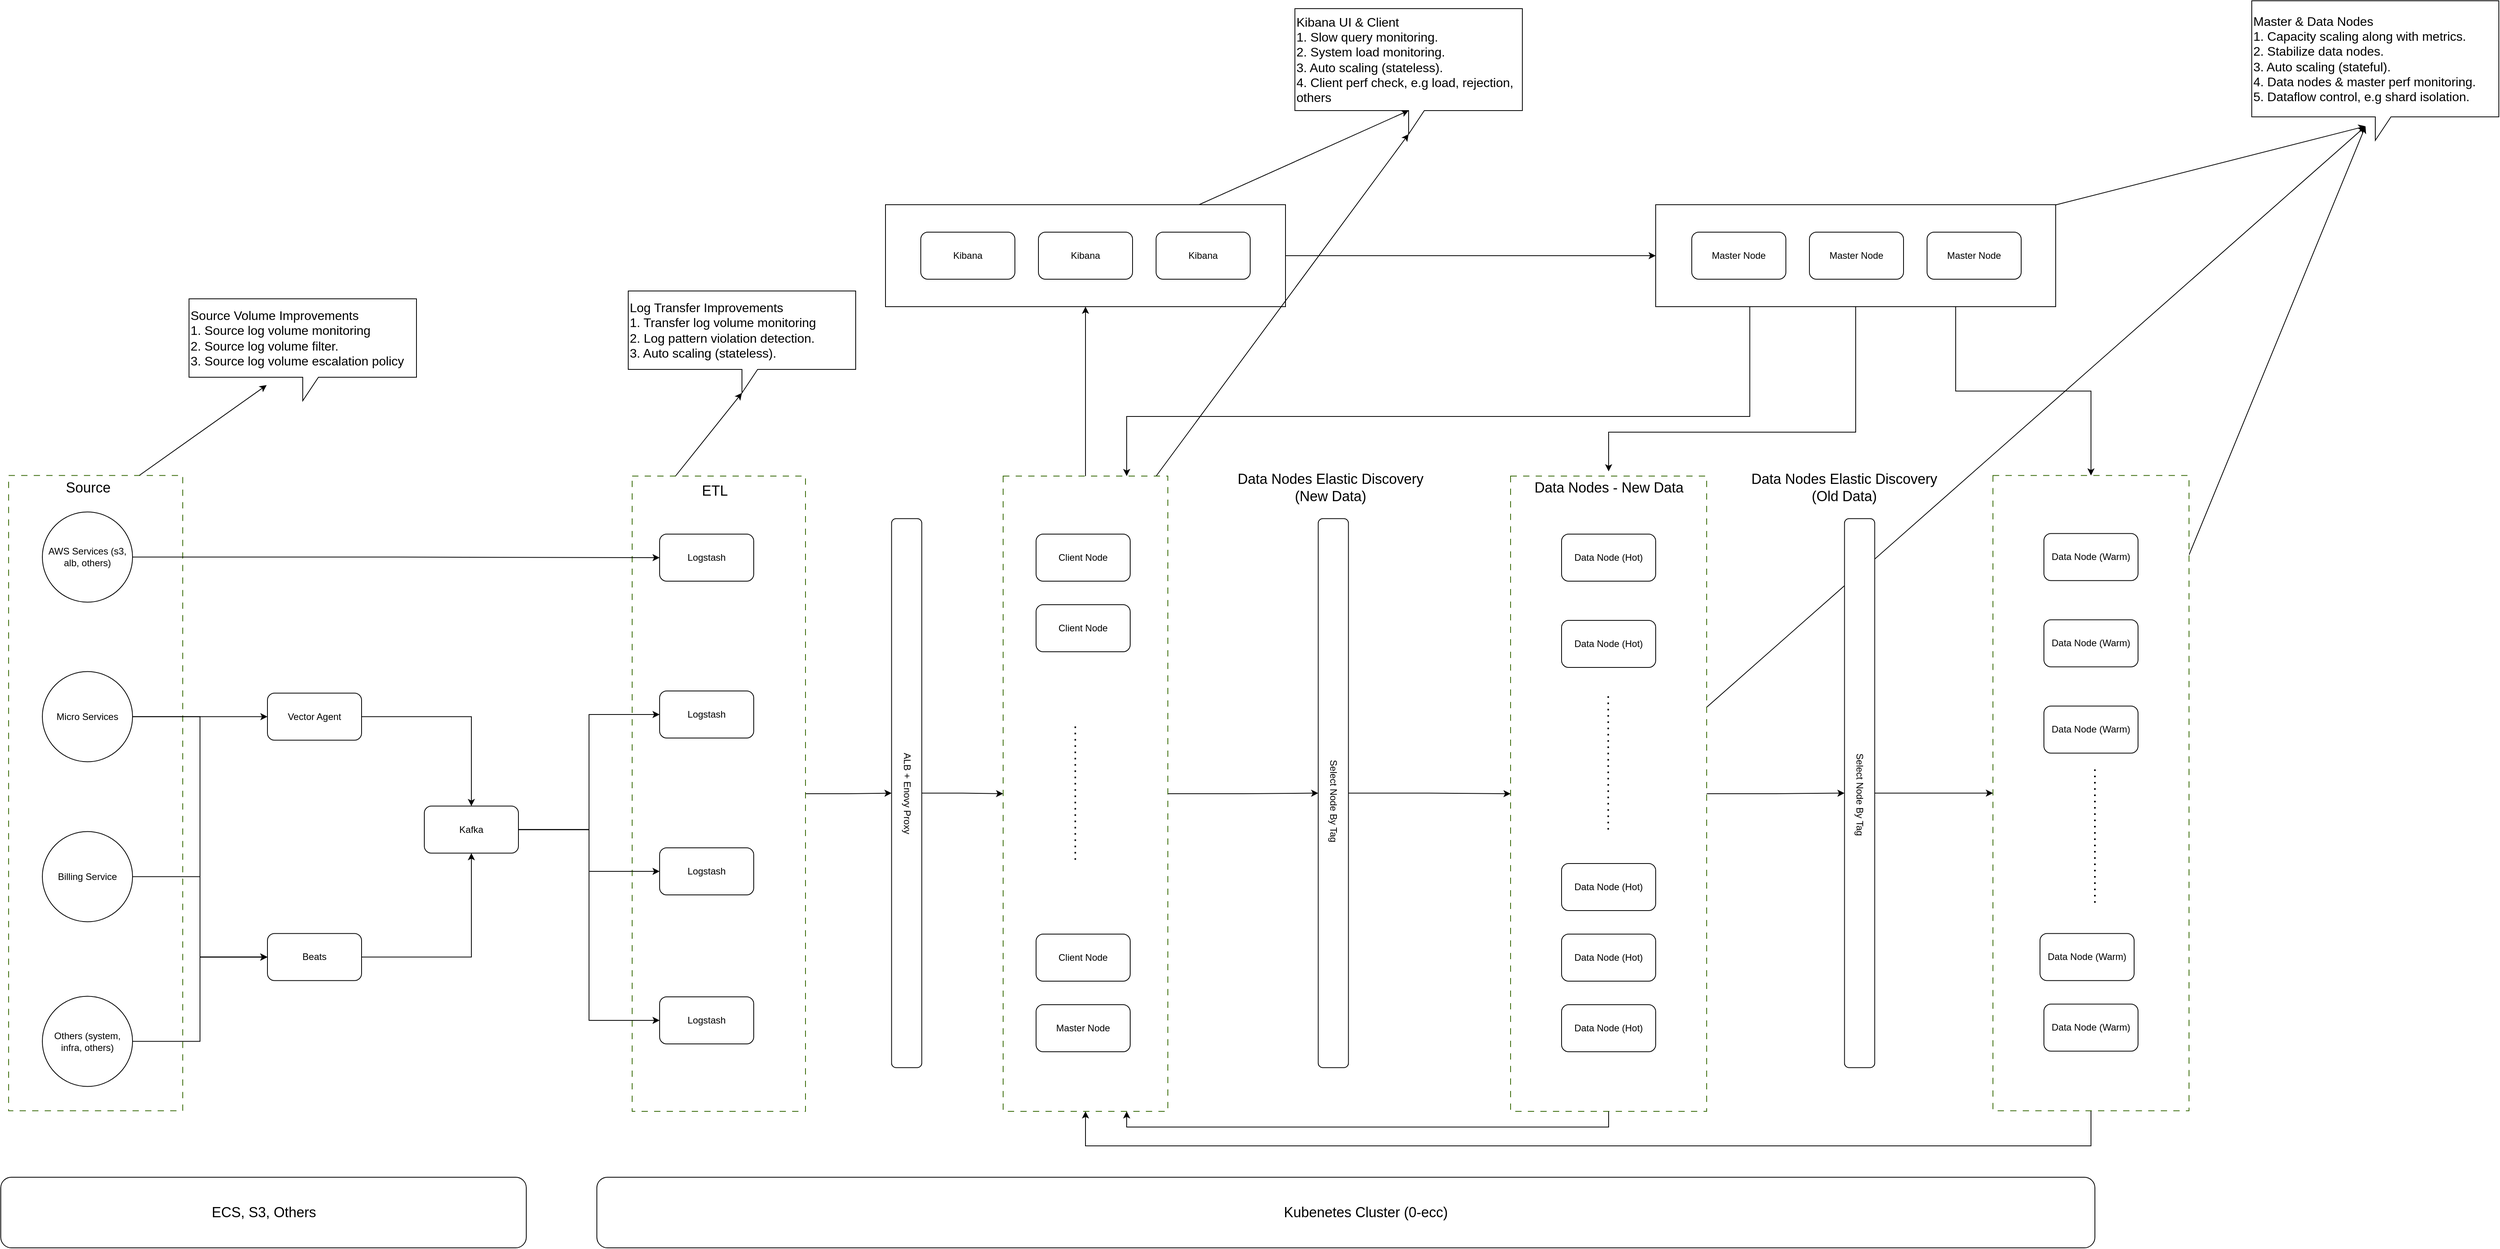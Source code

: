 <mxfile version="21.6.6" type="github">
  <diagram name="Page-1" id="CJJipEg_ZdHbSAjXl4IN">
    <mxGraphModel dx="4186" dy="2397" grid="1" gridSize="10" guides="1" tooltips="1" connect="1" arrows="1" fold="1" page="1" pageScale="1" pageWidth="850" pageHeight="1100" math="0" shadow="0">
      <root>
        <mxCell id="0" />
        <mxCell id="1" parent="0" />
        <mxCell id="A5_PFPzEll5ALQkFPiz4-97" style="edgeStyle=orthogonalEdgeStyle;rounded=0;orthogonalLoop=1;jettySize=auto;html=1;entryX=0;entryY=0.5;entryDx=0;entryDy=0;" edge="1" parent="1" source="A5_PFPzEll5ALQkFPiz4-58" target="A5_PFPzEll5ALQkFPiz4-57">
          <mxGeometry relative="1" as="geometry" />
        </mxCell>
        <mxCell id="A5_PFPzEll5ALQkFPiz4-98" style="edgeStyle=orthogonalEdgeStyle;rounded=0;orthogonalLoop=1;jettySize=auto;html=1;entryX=0.5;entryY=0;entryDx=0;entryDy=0;startArrow=classic;startFill=1;endArrow=none;endFill=0;" edge="1" parent="1" source="A5_PFPzEll5ALQkFPiz4-58" target="A5_PFPzEll5ALQkFPiz4-54">
          <mxGeometry relative="1" as="geometry" />
        </mxCell>
        <mxCell id="A5_PFPzEll5ALQkFPiz4-118" style="rounded=0;orthogonalLoop=1;jettySize=auto;html=1;entryX=0;entryY=0;entryDx=145;entryDy=130;entryPerimeter=0;" edge="1" parent="1" source="A5_PFPzEll5ALQkFPiz4-58" target="A5_PFPzEll5ALQkFPiz4-117">
          <mxGeometry relative="1" as="geometry" />
        </mxCell>
        <mxCell id="A5_PFPzEll5ALQkFPiz4-58" value="" style="rounded=0;whiteSpace=wrap;html=1;" vertex="1" parent="1">
          <mxGeometry x="1058" y="-210" width="510" height="130" as="geometry" />
        </mxCell>
        <mxCell id="A5_PFPzEll5ALQkFPiz4-101" style="edgeStyle=orthogonalEdgeStyle;rounded=0;orthogonalLoop=1;jettySize=auto;html=1;entryX=0.75;entryY=0;entryDx=0;entryDy=0;exitX=0.25;exitY=1;exitDx=0;exitDy=0;" edge="1" parent="1" source="A5_PFPzEll5ALQkFPiz4-57" target="A5_PFPzEll5ALQkFPiz4-54">
          <mxGeometry relative="1" as="geometry">
            <Array as="points">
              <mxPoint x="2160" y="-80" />
              <mxPoint x="2160" y="60" />
              <mxPoint x="1366" y="60" />
            </Array>
          </mxGeometry>
        </mxCell>
        <mxCell id="A5_PFPzEll5ALQkFPiz4-102" style="edgeStyle=orthogonalEdgeStyle;rounded=0;orthogonalLoop=1;jettySize=auto;html=1;entryX=0.5;entryY=-0.025;entryDx=0;entryDy=0;entryPerimeter=0;" edge="1" parent="1" source="A5_PFPzEll5ALQkFPiz4-57" target="A5_PFPzEll5ALQkFPiz4-88">
          <mxGeometry relative="1" as="geometry">
            <Array as="points">
              <mxPoint x="2295" y="80" />
              <mxPoint x="1980" y="80" />
            </Array>
          </mxGeometry>
        </mxCell>
        <mxCell id="A5_PFPzEll5ALQkFPiz4-103" style="edgeStyle=orthogonalEdgeStyle;rounded=0;orthogonalLoop=1;jettySize=auto;html=1;exitX=0.75;exitY=1;exitDx=0;exitDy=0;entryX=0.5;entryY=0;entryDx=0;entryDy=0;" edge="1" parent="1" source="A5_PFPzEll5ALQkFPiz4-57" target="A5_PFPzEll5ALQkFPiz4-56">
          <mxGeometry relative="1" as="geometry" />
        </mxCell>
        <mxCell id="A5_PFPzEll5ALQkFPiz4-121" style="rounded=0;orthogonalLoop=1;jettySize=auto;html=1;entryX=0;entryY=0;entryDx=145;entryDy=160;entryPerimeter=0;" edge="1" parent="1" source="A5_PFPzEll5ALQkFPiz4-57" target="A5_PFPzEll5ALQkFPiz4-120">
          <mxGeometry relative="1" as="geometry" />
        </mxCell>
        <mxCell id="A5_PFPzEll5ALQkFPiz4-57" value="" style="rounded=0;whiteSpace=wrap;html=1;" vertex="1" parent="1">
          <mxGeometry x="2040" y="-210" width="510" height="130" as="geometry" />
        </mxCell>
        <mxCell id="A5_PFPzEll5ALQkFPiz4-100" style="edgeStyle=orthogonalEdgeStyle;rounded=0;orthogonalLoop=1;jettySize=auto;html=1;entryX=0.5;entryY=1;entryDx=0;entryDy=0;" edge="1" parent="1" source="A5_PFPzEll5ALQkFPiz4-56" target="A5_PFPzEll5ALQkFPiz4-54">
          <mxGeometry relative="1" as="geometry">
            <Array as="points">
              <mxPoint x="2595" y="990" />
              <mxPoint x="1313" y="990" />
            </Array>
          </mxGeometry>
        </mxCell>
        <mxCell id="A5_PFPzEll5ALQkFPiz4-123" style="rounded=0;orthogonalLoop=1;jettySize=auto;html=1;entryX=0;entryY=0;entryDx=145;entryDy=160;entryPerimeter=0;" edge="1" parent="1" source="A5_PFPzEll5ALQkFPiz4-56" target="A5_PFPzEll5ALQkFPiz4-120">
          <mxGeometry relative="1" as="geometry" />
        </mxCell>
        <mxCell id="A5_PFPzEll5ALQkFPiz4-56" value="" style="rounded=0;whiteSpace=wrap;html=1;dashed=1;dashPattern=8 8;strokeColor=#336600;" vertex="1" parent="1">
          <mxGeometry x="2470" y="135.25" width="250" height="810" as="geometry" />
        </mxCell>
        <mxCell id="A5_PFPzEll5ALQkFPiz4-80" style="edgeStyle=orthogonalEdgeStyle;rounded=0;orthogonalLoop=1;jettySize=auto;html=1;entryX=0.5;entryY=0;entryDx=0;entryDy=0;" edge="1" parent="1" source="A5_PFPzEll5ALQkFPiz4-55" target="A5_PFPzEll5ALQkFPiz4-75">
          <mxGeometry relative="1" as="geometry" />
        </mxCell>
        <mxCell id="A5_PFPzEll5ALQkFPiz4-99" style="edgeStyle=orthogonalEdgeStyle;rounded=0;orthogonalLoop=1;jettySize=auto;html=1;entryX=0.75;entryY=1;entryDx=0;entryDy=0;" edge="1" parent="1" source="A5_PFPzEll5ALQkFPiz4-55" target="A5_PFPzEll5ALQkFPiz4-54">
          <mxGeometry relative="1" as="geometry">
            <Array as="points">
              <mxPoint x="1980" y="966" />
              <mxPoint x="1366" y="966" />
            </Array>
          </mxGeometry>
        </mxCell>
        <mxCell id="A5_PFPzEll5ALQkFPiz4-122" style="rounded=0;orthogonalLoop=1;jettySize=auto;html=1;entryX=0;entryY=0;entryDx=145;entryDy=160;entryPerimeter=0;" edge="1" parent="1" source="A5_PFPzEll5ALQkFPiz4-55" target="A5_PFPzEll5ALQkFPiz4-120">
          <mxGeometry relative="1" as="geometry" />
        </mxCell>
        <mxCell id="A5_PFPzEll5ALQkFPiz4-55" value="" style="rounded=0;whiteSpace=wrap;html=1;dashed=1;dashPattern=8 8;strokeColor=#336600;" vertex="1" parent="1">
          <mxGeometry x="1855" y="136" width="250" height="810" as="geometry" />
        </mxCell>
        <mxCell id="A5_PFPzEll5ALQkFPiz4-78" style="edgeStyle=orthogonalEdgeStyle;rounded=0;orthogonalLoop=1;jettySize=auto;html=1;entryX=0.5;entryY=0;entryDx=0;entryDy=0;" edge="1" parent="1" source="A5_PFPzEll5ALQkFPiz4-54" target="A5_PFPzEll5ALQkFPiz4-74">
          <mxGeometry relative="1" as="geometry" />
        </mxCell>
        <mxCell id="A5_PFPzEll5ALQkFPiz4-119" style="rounded=0;orthogonalLoop=1;jettySize=auto;html=1;entryX=0;entryY=0;entryDx=145;entryDy=160;entryPerimeter=0;exitX=0.929;exitY=0;exitDx=0;exitDy=0;exitPerimeter=0;" edge="1" parent="1" source="A5_PFPzEll5ALQkFPiz4-54" target="A5_PFPzEll5ALQkFPiz4-117">
          <mxGeometry relative="1" as="geometry" />
        </mxCell>
        <mxCell id="A5_PFPzEll5ALQkFPiz4-54" value="" style="rounded=0;whiteSpace=wrap;html=1;dashed=1;dashPattern=8 8;strokeColor=#336600;" vertex="1" parent="1">
          <mxGeometry x="1208" y="136" width="210" height="810" as="geometry" />
        </mxCell>
        <mxCell id="A5_PFPzEll5ALQkFPiz4-76" style="edgeStyle=orthogonalEdgeStyle;rounded=0;orthogonalLoop=1;jettySize=auto;html=1;entryX=0.5;entryY=0;entryDx=0;entryDy=0;" edge="1" parent="1" source="A5_PFPzEll5ALQkFPiz4-53" target="A5_PFPzEll5ALQkFPiz4-23">
          <mxGeometry relative="1" as="geometry" />
        </mxCell>
        <mxCell id="A5_PFPzEll5ALQkFPiz4-116" style="rounded=0;orthogonalLoop=1;jettySize=auto;html=1;entryX=0;entryY=0;entryDx=145;entryDy=130;entryPerimeter=0;exitX=0.25;exitY=0;exitDx=0;exitDy=0;" edge="1" parent="1" source="A5_PFPzEll5ALQkFPiz4-53" target="A5_PFPzEll5ALQkFPiz4-115">
          <mxGeometry relative="1" as="geometry" />
        </mxCell>
        <mxCell id="A5_PFPzEll5ALQkFPiz4-53" value="" style="rounded=0;whiteSpace=wrap;html=1;dashed=1;dashPattern=8 8;strokeColor=#336600;" vertex="1" parent="1">
          <mxGeometry x="735" y="136" width="221" height="810" as="geometry" />
        </mxCell>
        <mxCell id="A5_PFPzEll5ALQkFPiz4-114" style="rounded=0;orthogonalLoop=1;jettySize=auto;html=1;entryX=0;entryY=0;entryDx=99;entryDy=110;entryPerimeter=0;exitX=0.75;exitY=0;exitDx=0;exitDy=0;" edge="1" parent="1" source="A5_PFPzEll5ALQkFPiz4-52" target="A5_PFPzEll5ALQkFPiz4-111">
          <mxGeometry relative="1" as="geometry" />
        </mxCell>
        <mxCell id="A5_PFPzEll5ALQkFPiz4-52" value="" style="rounded=0;whiteSpace=wrap;html=1;dashed=1;dashPattern=8 8;strokeColor=#336600;" vertex="1" parent="1">
          <mxGeometry x="-60" y="135.25" width="222" height="810" as="geometry" />
        </mxCell>
        <mxCell id="A5_PFPzEll5ALQkFPiz4-66" style="edgeStyle=orthogonalEdgeStyle;rounded=0;orthogonalLoop=1;jettySize=auto;html=1;entryX=0.5;entryY=0;entryDx=0;entryDy=0;" edge="1" parent="1" source="A5_PFPzEll5ALQkFPiz4-15" target="A5_PFPzEll5ALQkFPiz4-17">
          <mxGeometry relative="1" as="geometry" />
        </mxCell>
        <mxCell id="A5_PFPzEll5ALQkFPiz4-15" value="Vector Agent" style="rounded=1;whiteSpace=wrap;html=1;" vertex="1" parent="1">
          <mxGeometry x="270" y="412.75" width="120" height="60" as="geometry" />
        </mxCell>
        <mxCell id="A5_PFPzEll5ALQkFPiz4-65" style="edgeStyle=orthogonalEdgeStyle;rounded=0;orthogonalLoop=1;jettySize=auto;html=1;" edge="1" parent="1" source="A5_PFPzEll5ALQkFPiz4-16" target="A5_PFPzEll5ALQkFPiz4-17">
          <mxGeometry relative="1" as="geometry" />
        </mxCell>
        <mxCell id="A5_PFPzEll5ALQkFPiz4-16" value="Beats" style="rounded=1;whiteSpace=wrap;html=1;" vertex="1" parent="1">
          <mxGeometry x="270" y="719.25" width="120" height="60" as="geometry" />
        </mxCell>
        <mxCell id="A5_PFPzEll5ALQkFPiz4-71" style="edgeStyle=orthogonalEdgeStyle;rounded=0;orthogonalLoop=1;jettySize=auto;html=1;entryX=0;entryY=0.5;entryDx=0;entryDy=0;" edge="1" parent="1" source="A5_PFPzEll5ALQkFPiz4-17" target="A5_PFPzEll5ALQkFPiz4-20">
          <mxGeometry relative="1" as="geometry" />
        </mxCell>
        <mxCell id="A5_PFPzEll5ALQkFPiz4-72" style="edgeStyle=orthogonalEdgeStyle;rounded=0;orthogonalLoop=1;jettySize=auto;html=1;" edge="1" parent="1" source="A5_PFPzEll5ALQkFPiz4-17" target="A5_PFPzEll5ALQkFPiz4-21">
          <mxGeometry relative="1" as="geometry" />
        </mxCell>
        <mxCell id="A5_PFPzEll5ALQkFPiz4-73" style="edgeStyle=orthogonalEdgeStyle;rounded=0;orthogonalLoop=1;jettySize=auto;html=1;entryX=0;entryY=0.5;entryDx=0;entryDy=0;" edge="1" parent="1" source="A5_PFPzEll5ALQkFPiz4-17" target="A5_PFPzEll5ALQkFPiz4-22">
          <mxGeometry relative="1" as="geometry" />
        </mxCell>
        <mxCell id="A5_PFPzEll5ALQkFPiz4-17" value="Kafka" style="rounded=1;whiteSpace=wrap;html=1;" vertex="1" parent="1">
          <mxGeometry x="470" y="556.75" width="120" height="60" as="geometry" />
        </mxCell>
        <mxCell id="A5_PFPzEll5ALQkFPiz4-19" value="Logstash" style="rounded=1;whiteSpace=wrap;html=1;" vertex="1" parent="1">
          <mxGeometry x="770" y="210" width="120" height="60" as="geometry" />
        </mxCell>
        <mxCell id="A5_PFPzEll5ALQkFPiz4-20" value="Logstash" style="rounded=1;whiteSpace=wrap;html=1;" vertex="1" parent="1">
          <mxGeometry x="770" y="410" width="120" height="60" as="geometry" />
        </mxCell>
        <mxCell id="A5_PFPzEll5ALQkFPiz4-21" value="Logstash" style="rounded=1;whiteSpace=wrap;html=1;" vertex="1" parent="1">
          <mxGeometry x="770" y="610" width="120" height="60" as="geometry" />
        </mxCell>
        <mxCell id="A5_PFPzEll5ALQkFPiz4-22" value="Logstash" style="rounded=1;whiteSpace=wrap;html=1;" vertex="1" parent="1">
          <mxGeometry x="770" y="800" width="120" height="60" as="geometry" />
        </mxCell>
        <mxCell id="A5_PFPzEll5ALQkFPiz4-77" style="edgeStyle=orthogonalEdgeStyle;rounded=0;orthogonalLoop=1;jettySize=auto;html=1;entryX=0;entryY=0.5;entryDx=0;entryDy=0;" edge="1" parent="1" source="A5_PFPzEll5ALQkFPiz4-23" target="A5_PFPzEll5ALQkFPiz4-54">
          <mxGeometry relative="1" as="geometry" />
        </mxCell>
        <mxCell id="A5_PFPzEll5ALQkFPiz4-23" value="" style="rounded=1;whiteSpace=wrap;html=1;rotation=-90;" vertex="1" parent="1">
          <mxGeometry x="735" y="521" width="700" height="38.5" as="geometry" />
        </mxCell>
        <mxCell id="A5_PFPzEll5ALQkFPiz4-24" value="Client Node" style="rounded=1;whiteSpace=wrap;html=1;" vertex="1" parent="1">
          <mxGeometry x="1250" y="210" width="120" height="60" as="geometry" />
        </mxCell>
        <mxCell id="A5_PFPzEll5ALQkFPiz4-25" value="Client Node" style="rounded=1;whiteSpace=wrap;html=1;" vertex="1" parent="1">
          <mxGeometry x="1250" y="300" width="120" height="60" as="geometry" />
        </mxCell>
        <mxCell id="A5_PFPzEll5ALQkFPiz4-26" value="Client Node" style="rounded=1;whiteSpace=wrap;html=1;" vertex="1" parent="1">
          <mxGeometry x="1250" y="720" width="120" height="60" as="geometry" />
        </mxCell>
        <mxCell id="A5_PFPzEll5ALQkFPiz4-27" value="Master Node" style="rounded=1;whiteSpace=wrap;html=1;" vertex="1" parent="1">
          <mxGeometry x="2086" y="-175" width="120" height="60" as="geometry" />
        </mxCell>
        <mxCell id="A5_PFPzEll5ALQkFPiz4-28" value="Master Node" style="rounded=1;whiteSpace=wrap;html=1;" vertex="1" parent="1">
          <mxGeometry x="2236" y="-175" width="120" height="60" as="geometry" />
        </mxCell>
        <mxCell id="A5_PFPzEll5ALQkFPiz4-29" value="Master Node" style="rounded=1;whiteSpace=wrap;html=1;" vertex="1" parent="1">
          <mxGeometry x="1250" y="810" width="120" height="60" as="geometry" />
        </mxCell>
        <mxCell id="A5_PFPzEll5ALQkFPiz4-30" value="Data Node (Hot)" style="rounded=1;whiteSpace=wrap;html=1;" vertex="1" parent="1">
          <mxGeometry x="1920" y="210" width="120" height="60" as="geometry" />
        </mxCell>
        <mxCell id="A5_PFPzEll5ALQkFPiz4-32" value="Data Node (Hot)" style="rounded=1;whiteSpace=wrap;html=1;" vertex="1" parent="1">
          <mxGeometry x="1920" y="320" width="120" height="60" as="geometry" />
        </mxCell>
        <mxCell id="A5_PFPzEll5ALQkFPiz4-33" value="Data Node (Hot)" style="rounded=1;whiteSpace=wrap;html=1;" vertex="1" parent="1">
          <mxGeometry x="1920" y="720" width="120" height="60" as="geometry" />
        </mxCell>
        <mxCell id="A5_PFPzEll5ALQkFPiz4-34" value="Data Node (Hot)" style="rounded=1;whiteSpace=wrap;html=1;" vertex="1" parent="1">
          <mxGeometry x="1920" y="810" width="120" height="60" as="geometry" />
        </mxCell>
        <mxCell id="A5_PFPzEll5ALQkFPiz4-35" value="Data Node (Warm)" style="rounded=1;whiteSpace=wrap;html=1;" vertex="1" parent="1">
          <mxGeometry x="2535" y="209.25" width="120" height="60" as="geometry" />
        </mxCell>
        <mxCell id="A5_PFPzEll5ALQkFPiz4-36" value="Data Node (Warm)" style="rounded=1;whiteSpace=wrap;html=1;" vertex="1" parent="1">
          <mxGeometry x="2535" y="319.25" width="120" height="60" as="geometry" />
        </mxCell>
        <mxCell id="A5_PFPzEll5ALQkFPiz4-37" value="Data Node (Warm)" style="rounded=1;whiteSpace=wrap;html=1;" vertex="1" parent="1">
          <mxGeometry x="2535" y="809.25" width="120" height="60" as="geometry" />
        </mxCell>
        <mxCell id="A5_PFPzEll5ALQkFPiz4-38" value="Data Node (Warm)" style="rounded=1;whiteSpace=wrap;html=1;" vertex="1" parent="1">
          <mxGeometry x="2535" y="429.25" width="120" height="60" as="geometry" />
        </mxCell>
        <mxCell id="A5_PFPzEll5ALQkFPiz4-39" value="Kibana" style="rounded=1;whiteSpace=wrap;html=1;" vertex="1" parent="1">
          <mxGeometry x="1403" y="-175" width="120" height="60" as="geometry" />
        </mxCell>
        <mxCell id="A5_PFPzEll5ALQkFPiz4-40" value="Kibana" style="rounded=1;whiteSpace=wrap;html=1;" vertex="1" parent="1">
          <mxGeometry x="1253" y="-175" width="120" height="60" as="geometry" />
        </mxCell>
        <mxCell id="A5_PFPzEll5ALQkFPiz4-41" value="Kibana" style="rounded=1;whiteSpace=wrap;html=1;" vertex="1" parent="1">
          <mxGeometry x="1103" y="-175" width="120" height="60" as="geometry" />
        </mxCell>
        <mxCell id="A5_PFPzEll5ALQkFPiz4-61" style="edgeStyle=orthogonalEdgeStyle;rounded=0;orthogonalLoop=1;jettySize=auto;html=1;entryX=0;entryY=0.5;entryDx=0;entryDy=0;" edge="1" parent="1" source="A5_PFPzEll5ALQkFPiz4-43" target="A5_PFPzEll5ALQkFPiz4-19">
          <mxGeometry relative="1" as="geometry" />
        </mxCell>
        <mxCell id="A5_PFPzEll5ALQkFPiz4-43" value="AWS Services (s3, alb, others)" style="ellipse;whiteSpace=wrap;html=1;aspect=fixed;" vertex="1" parent="1">
          <mxGeometry x="-17" y="181.75" width="115" height="115" as="geometry" />
        </mxCell>
        <mxCell id="A5_PFPzEll5ALQkFPiz4-67" style="edgeStyle=orthogonalEdgeStyle;rounded=0;orthogonalLoop=1;jettySize=auto;html=1;entryX=0;entryY=0.5;entryDx=0;entryDy=0;" edge="1" parent="1" source="A5_PFPzEll5ALQkFPiz4-45" target="A5_PFPzEll5ALQkFPiz4-15">
          <mxGeometry relative="1" as="geometry" />
        </mxCell>
        <mxCell id="A5_PFPzEll5ALQkFPiz4-68" style="edgeStyle=orthogonalEdgeStyle;rounded=0;orthogonalLoop=1;jettySize=auto;html=1;entryX=0;entryY=0.5;entryDx=0;entryDy=0;" edge="1" parent="1" source="A5_PFPzEll5ALQkFPiz4-45" target="A5_PFPzEll5ALQkFPiz4-16">
          <mxGeometry relative="1" as="geometry" />
        </mxCell>
        <mxCell id="A5_PFPzEll5ALQkFPiz4-45" value="Micro Services" style="ellipse;whiteSpace=wrap;html=1;aspect=fixed;" vertex="1" parent="1">
          <mxGeometry x="-17" y="385.25" width="115" height="115" as="geometry" />
        </mxCell>
        <mxCell id="A5_PFPzEll5ALQkFPiz4-69" style="edgeStyle=orthogonalEdgeStyle;rounded=0;orthogonalLoop=1;jettySize=auto;html=1;entryX=0;entryY=0.5;entryDx=0;entryDy=0;" edge="1" parent="1" source="A5_PFPzEll5ALQkFPiz4-46" target="A5_PFPzEll5ALQkFPiz4-16">
          <mxGeometry relative="1" as="geometry" />
        </mxCell>
        <mxCell id="A5_PFPzEll5ALQkFPiz4-46" value="Billing Service" style="ellipse;whiteSpace=wrap;html=1;aspect=fixed;" vertex="1" parent="1">
          <mxGeometry x="-17" y="589.25" width="115" height="115" as="geometry" />
        </mxCell>
        <mxCell id="A5_PFPzEll5ALQkFPiz4-70" style="edgeStyle=orthogonalEdgeStyle;rounded=0;orthogonalLoop=1;jettySize=auto;html=1;entryX=0;entryY=0.5;entryDx=0;entryDy=0;" edge="1" parent="1" source="A5_PFPzEll5ALQkFPiz4-47" target="A5_PFPzEll5ALQkFPiz4-16">
          <mxGeometry relative="1" as="geometry" />
        </mxCell>
        <mxCell id="A5_PFPzEll5ALQkFPiz4-47" value="Others (system, infra, others)" style="ellipse;whiteSpace=wrap;html=1;aspect=fixed;" vertex="1" parent="1">
          <mxGeometry x="-17" y="799.25" width="115" height="115" as="geometry" />
        </mxCell>
        <mxCell id="A5_PFPzEll5ALQkFPiz4-48" value="Master Node" style="rounded=1;whiteSpace=wrap;html=1;" vertex="1" parent="1">
          <mxGeometry x="2386" y="-175" width="120" height="60" as="geometry" />
        </mxCell>
        <mxCell id="A5_PFPzEll5ALQkFPiz4-79" style="edgeStyle=orthogonalEdgeStyle;rounded=0;orthogonalLoop=1;jettySize=auto;html=1;entryX=0;entryY=0.5;entryDx=0;entryDy=0;" edge="1" parent="1" source="A5_PFPzEll5ALQkFPiz4-74" target="A5_PFPzEll5ALQkFPiz4-55">
          <mxGeometry relative="1" as="geometry" />
        </mxCell>
        <mxCell id="A5_PFPzEll5ALQkFPiz4-74" value="" style="rounded=1;whiteSpace=wrap;html=1;rotation=-90;" vertex="1" parent="1">
          <mxGeometry x="1279" y="521" width="700" height="38.5" as="geometry" />
        </mxCell>
        <mxCell id="A5_PFPzEll5ALQkFPiz4-81" style="edgeStyle=orthogonalEdgeStyle;rounded=0;orthogonalLoop=1;jettySize=auto;html=1;entryX=0;entryY=0.5;entryDx=0;entryDy=0;" edge="1" parent="1" source="A5_PFPzEll5ALQkFPiz4-75" target="A5_PFPzEll5ALQkFPiz4-56">
          <mxGeometry relative="1" as="geometry" />
        </mxCell>
        <mxCell id="A5_PFPzEll5ALQkFPiz4-75" value="" style="rounded=1;whiteSpace=wrap;html=1;rotation=-90;" vertex="1" parent="1">
          <mxGeometry x="1950" y="521" width="700" height="38.5" as="geometry" />
        </mxCell>
        <mxCell id="A5_PFPzEll5ALQkFPiz4-84" value="" style="rounded=1;whiteSpace=wrap;html=1;" vertex="1" parent="1">
          <mxGeometry x="-70" y="1030" width="670" height="90" as="geometry" />
        </mxCell>
        <mxCell id="A5_PFPzEll5ALQkFPiz4-85" value="" style="rounded=1;whiteSpace=wrap;html=1;" vertex="1" parent="1">
          <mxGeometry x="690" y="1030" width="1910" height="90" as="geometry" />
        </mxCell>
        <mxCell id="A5_PFPzEll5ALQkFPiz4-86" value="Data Nodes Elastic Discovery&lt;br&gt;(New Data)" style="text;html=1;align=center;verticalAlign=middle;resizable=0;points=[];autosize=1;strokeColor=none;fillColor=none;fontSize=18;" vertex="1" parent="1">
          <mxGeometry x="1495" y="121" width="260" height="60" as="geometry" />
        </mxCell>
        <mxCell id="A5_PFPzEll5ALQkFPiz4-88" value="Data Nodes - New Data" style="text;html=1;align=center;verticalAlign=middle;resizable=0;points=[];autosize=1;strokeColor=none;fillColor=none;fontSize=18;" vertex="1" parent="1">
          <mxGeometry x="1875" y="131" width="210" height="40" as="geometry" />
        </mxCell>
        <mxCell id="A5_PFPzEll5ALQkFPiz4-89" value="Data Node (Hot)" style="rounded=1;whiteSpace=wrap;html=1;" vertex="1" parent="1">
          <mxGeometry x="1920" y="630" width="120" height="60" as="geometry" />
        </mxCell>
        <mxCell id="A5_PFPzEll5ALQkFPiz4-90" value="Data Node (Warm)" style="rounded=1;whiteSpace=wrap;html=1;" vertex="1" parent="1">
          <mxGeometry x="2530" y="719.25" width="120" height="60" as="geometry" />
        </mxCell>
        <mxCell id="A5_PFPzEll5ALQkFPiz4-92" value="Data Nodes Elastic Discovery&lt;br&gt;(Old Data)" style="text;html=1;align=center;verticalAlign=middle;resizable=0;points=[];autosize=1;strokeColor=none;fillColor=none;fontSize=18;" vertex="1" parent="1">
          <mxGeometry x="2150" y="121" width="260" height="60" as="geometry" />
        </mxCell>
        <mxCell id="A5_PFPzEll5ALQkFPiz4-93" value="Select Node By Tag" style="text;html=1;align=center;verticalAlign=middle;resizable=0;points=[];autosize=1;strokeColor=none;fillColor=none;rotation=90;" vertex="1" parent="1">
          <mxGeometry x="1564" y="535" width="130" height="30" as="geometry" />
        </mxCell>
        <mxCell id="A5_PFPzEll5ALQkFPiz4-94" value="Select Node By Tag" style="text;html=1;align=center;verticalAlign=middle;resizable=0;points=[];autosize=1;strokeColor=none;fillColor=none;rotation=90;" vertex="1" parent="1">
          <mxGeometry x="2235" y="526.75" width="130" height="30" as="geometry" />
        </mxCell>
        <mxCell id="A5_PFPzEll5ALQkFPiz4-95" value="" style="endArrow=none;dashed=1;html=1;dashPattern=1 3;strokeWidth=2;rounded=0;" edge="1" parent="1">
          <mxGeometry width="50" height="50" relative="1" as="geometry">
            <mxPoint x="1979.5" y="586.75" as="sourcePoint" />
            <mxPoint x="1979.5" y="416.75" as="targetPoint" />
          </mxGeometry>
        </mxCell>
        <mxCell id="A5_PFPzEll5ALQkFPiz4-96" value="" style="endArrow=none;dashed=1;html=1;dashPattern=1 3;strokeWidth=2;rounded=0;" edge="1" parent="1">
          <mxGeometry width="50" height="50" relative="1" as="geometry">
            <mxPoint x="2600" y="680" as="sourcePoint" />
            <mxPoint x="2600" y="510" as="targetPoint" />
          </mxGeometry>
        </mxCell>
        <mxCell id="A5_PFPzEll5ALQkFPiz4-104" value="ETL" style="text;html=1;align=center;verticalAlign=middle;resizable=0;points=[];autosize=1;strokeColor=none;fillColor=none;fontSize=18;" vertex="1" parent="1">
          <mxGeometry x="810" y="135.25" width="60" height="40" as="geometry" />
        </mxCell>
        <mxCell id="A5_PFPzEll5ALQkFPiz4-105" value="Source" style="text;html=1;align=center;verticalAlign=middle;resizable=0;points=[];autosize=1;strokeColor=none;fillColor=none;fontSize=18;" vertex="1" parent="1">
          <mxGeometry x="0.5" y="131" width="80" height="40" as="geometry" />
        </mxCell>
        <mxCell id="A5_PFPzEll5ALQkFPiz4-106" value="" style="endArrow=none;dashed=1;html=1;dashPattern=1 3;strokeWidth=2;rounded=0;" edge="1" parent="1">
          <mxGeometry width="50" height="50" relative="1" as="geometry">
            <mxPoint x="1300" y="625.25" as="sourcePoint" />
            <mxPoint x="1300" y="455.25" as="targetPoint" />
          </mxGeometry>
        </mxCell>
        <mxCell id="A5_PFPzEll5ALQkFPiz4-107" value="Kubenetes Cluster (0-ecc)" style="text;html=1;align=center;verticalAlign=middle;resizable=0;points=[];autosize=1;strokeColor=none;fillColor=none;fontSize=18;" vertex="1" parent="1">
          <mxGeometry x="1555" y="1055" width="230" height="40" as="geometry" />
        </mxCell>
        <mxCell id="A5_PFPzEll5ALQkFPiz4-108" value="ECS, S3, Others" style="text;html=1;align=center;verticalAlign=middle;resizable=0;points=[];autosize=1;strokeColor=none;fillColor=none;fontSize=18;" vertex="1" parent="1">
          <mxGeometry x="185" y="1055" width="160" height="40" as="geometry" />
        </mxCell>
        <mxCell id="A5_PFPzEll5ALQkFPiz4-109" value="" style="shape=image;html=1;verticalAlign=top;verticalLabelPosition=bottom;labelBackgroundColor=#ffffff;imageAspect=0;aspect=fixed;image=https://cdn4.iconfinder.com/data/icons/ionicons/512/icon-ios7-timer-outline-128.png" vertex="1" parent="1">
          <mxGeometry x="1249" y="-420" width="128" height="128" as="geometry" />
        </mxCell>
        <mxCell id="A5_PFPzEll5ALQkFPiz4-110" value="ALB + Enovy Proxy" style="text;html=1;align=center;verticalAlign=middle;resizable=0;points=[];autosize=1;strokeColor=none;fillColor=none;rotation=90;" vertex="1" parent="1">
          <mxGeometry x="1020" y="525.25" width="130" height="30" as="geometry" />
        </mxCell>
        <mxCell id="A5_PFPzEll5ALQkFPiz4-111" value="Source Volume Improvements&lt;br&gt;1. Source log volume monitoring&lt;br&gt;2. Source log volume filter.&lt;br&gt;3. Source log volume escalation policy" style="shape=callout;whiteSpace=wrap;html=1;perimeter=calloutPerimeter;align=left;fontSize=16;" vertex="1" parent="1">
          <mxGeometry x="170" y="-90" width="290" height="130" as="geometry" />
        </mxCell>
        <mxCell id="A5_PFPzEll5ALQkFPiz4-115" value="Log Transfer Improvements&lt;br&gt;1. Transfer log volume monitoring&lt;br&gt;2. Log pattern violation detection.&lt;br&gt;3. Auto scaling (stateless)." style="shape=callout;whiteSpace=wrap;html=1;perimeter=calloutPerimeter;align=left;fontSize=16;" vertex="1" parent="1">
          <mxGeometry x="730" y="-100" width="290" height="130" as="geometry" />
        </mxCell>
        <mxCell id="A5_PFPzEll5ALQkFPiz4-117" value="Kibana UI &amp;amp; Client&lt;br&gt;1. Slow query monitoring.&lt;br&gt;2. System load monitoring.&lt;br&gt;3. Auto scaling (stateless).&lt;br&gt;4. Client perf check, e.g load, rejection, others" style="shape=callout;whiteSpace=wrap;html=1;perimeter=calloutPerimeter;align=left;fontSize=16;" vertex="1" parent="1">
          <mxGeometry x="1580" y="-460" width="290" height="160" as="geometry" />
        </mxCell>
        <mxCell id="A5_PFPzEll5ALQkFPiz4-120" value="Master &amp;amp; Data Nodes&lt;br&gt;1. Capacity scaling along with metrics.&lt;br&gt;2. Stabilize data nodes.&lt;br&gt;3. Auto scaling (stateful).&lt;br&gt;4. Data nodes &amp;amp; master perf monitoring.&lt;br&gt;5. Dataflow control, e.g shard isolation." style="shape=callout;whiteSpace=wrap;html=1;perimeter=calloutPerimeter;align=left;fontSize=16;" vertex="1" parent="1">
          <mxGeometry x="2800" y="-470" width="315" height="178" as="geometry" />
        </mxCell>
      </root>
    </mxGraphModel>
  </diagram>
</mxfile>
